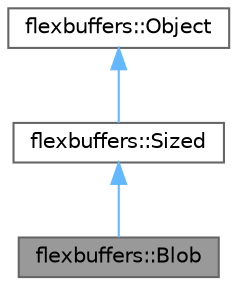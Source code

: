 digraph "flexbuffers::Blob"
{
 // LATEX_PDF_SIZE
  bgcolor="transparent";
  edge [fontname=Helvetica,fontsize=10,labelfontname=Helvetica,labelfontsize=10];
  node [fontname=Helvetica,fontsize=10,shape=box,height=0.2,width=0.4];
  Node1 [id="Node000001",label="flexbuffers::Blob",height=0.2,width=0.4,color="gray40", fillcolor="grey60", style="filled", fontcolor="black",tooltip=" "];
  Node2 -> Node1 [id="edge3_Node000001_Node000002",dir="back",color="steelblue1",style="solid",tooltip=" "];
  Node2 [id="Node000002",label="flexbuffers::Sized",height=0.2,width=0.4,color="gray40", fillcolor="white", style="filled",URL="$classflexbuffers_1_1Sized.html",tooltip=" "];
  Node3 -> Node2 [id="edge4_Node000002_Node000003",dir="back",color="steelblue1",style="solid",tooltip=" "];
  Node3 [id="Node000003",label="flexbuffers::Object",height=0.2,width=0.4,color="gray40", fillcolor="white", style="filled",URL="$classflexbuffers_1_1Object.html",tooltip=" "];
}
